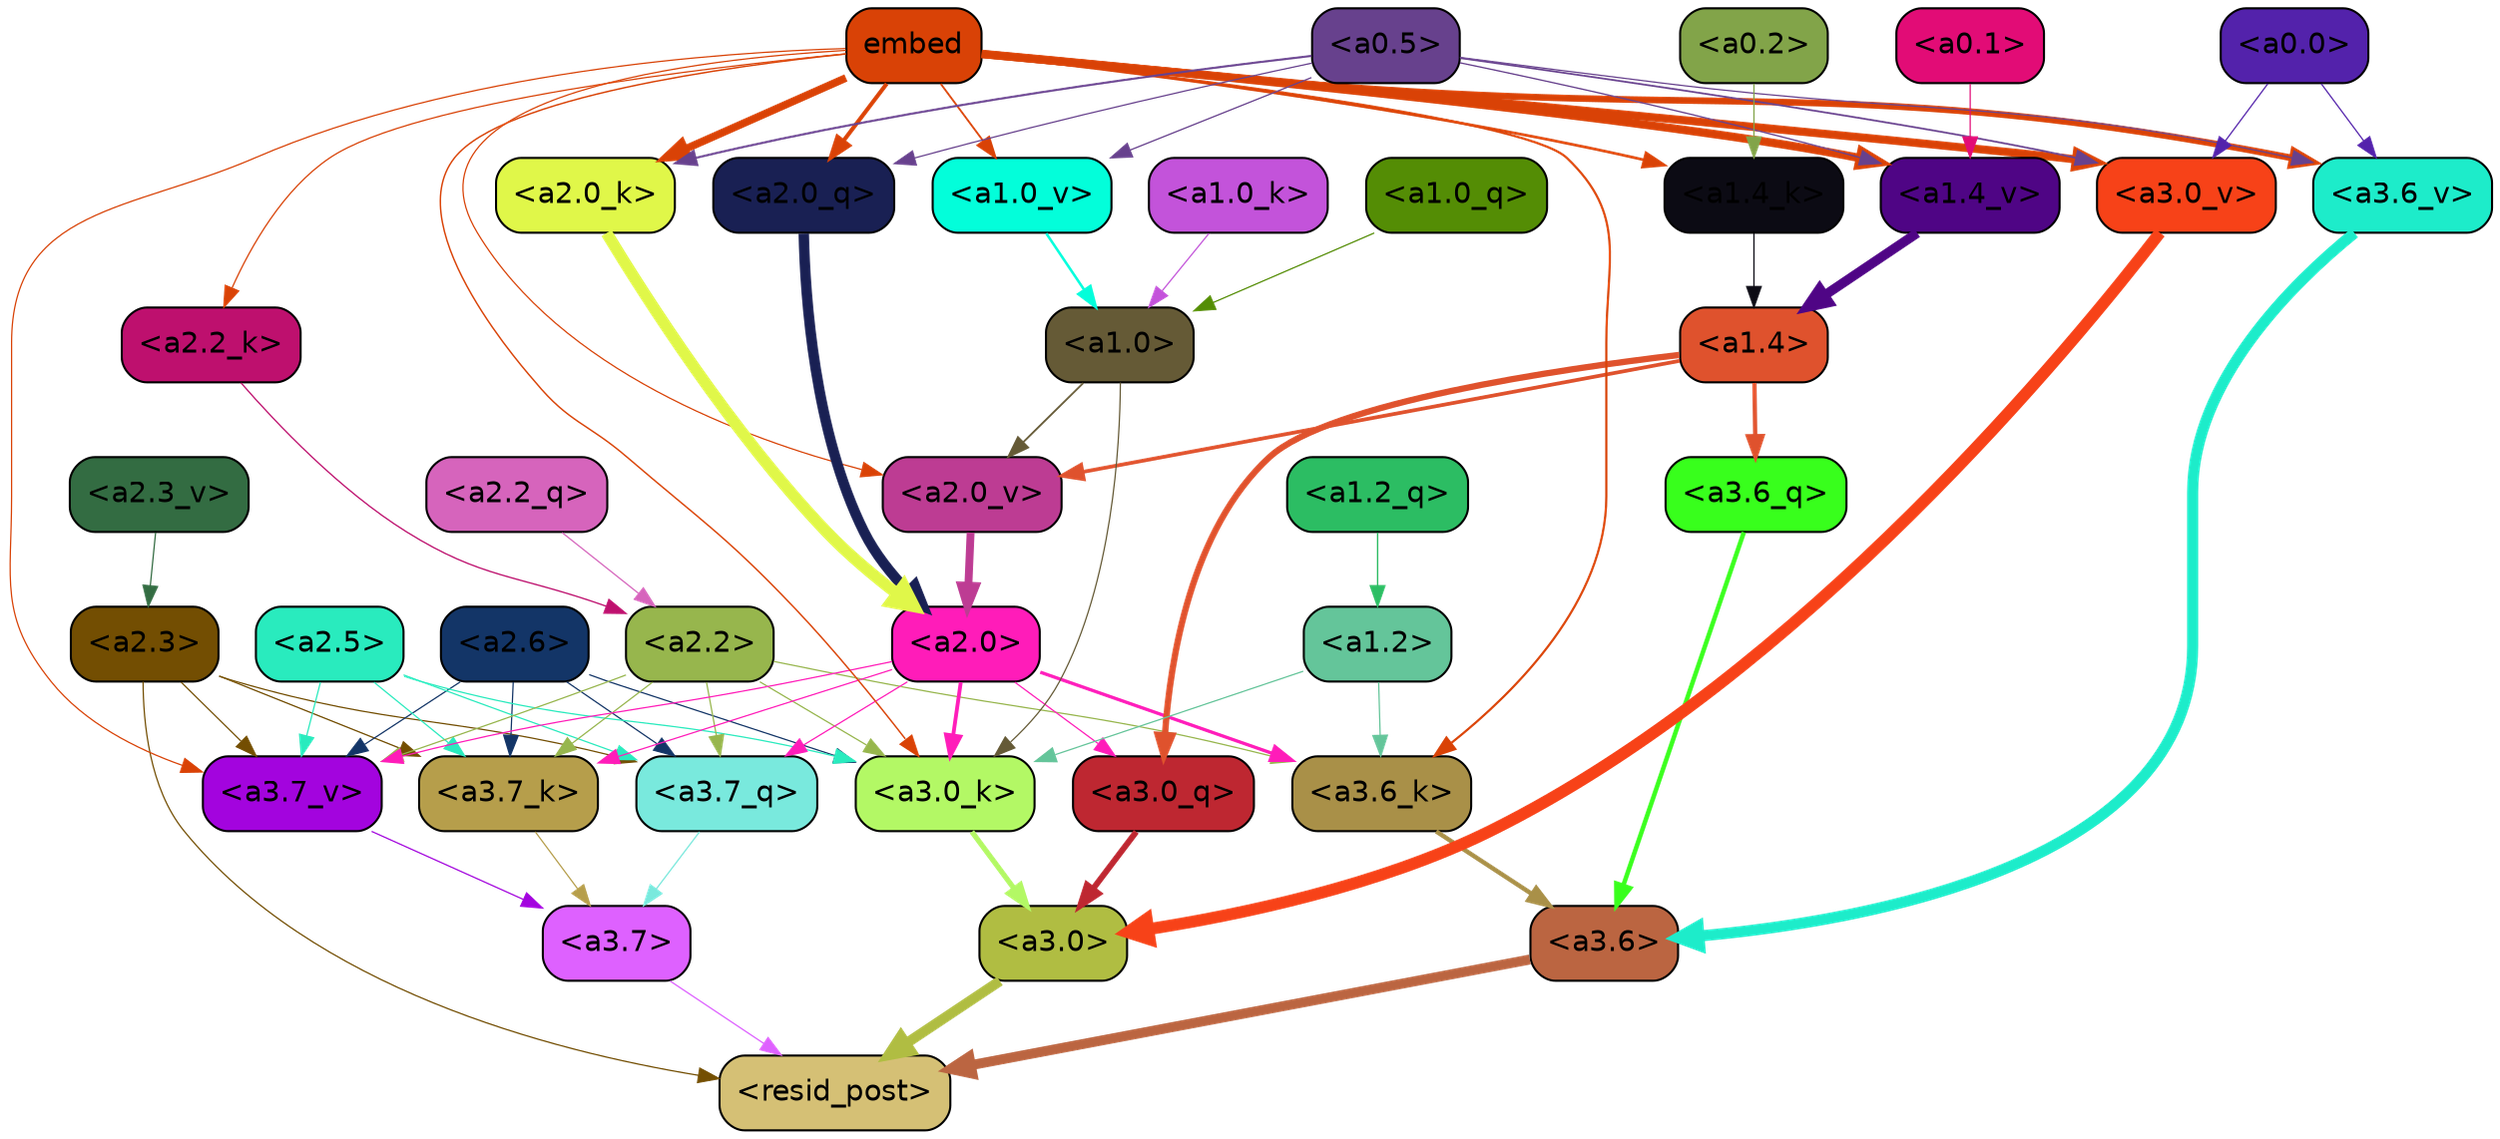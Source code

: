 strict digraph "" {
	graph [bgcolor=transparent,
		layout=dot,
		overlap=false,
		splines=true
	];
	"<a3.7>"	[color=black,
		fillcolor="#de61ff",
		fontname=Helvetica,
		shape=box,
		style="filled, rounded"];
	"<resid_post>"	[color=black,
		fillcolor="#d5c075",
		fontname=Helvetica,
		shape=box,
		style="filled, rounded"];
	"<a3.7>" -> "<resid_post>"	[color="#de61ff",
		penwidth=0.6];
	"<a3.6>"	[color=black,
		fillcolor="#bb6541",
		fontname=Helvetica,
		shape=box,
		style="filled, rounded"];
	"<a3.6>" -> "<resid_post>"	[color="#bb6541",
		penwidth=4.751592040061951];
	"<a3.0>"	[color=black,
		fillcolor="#b0bd42",
		fontname=Helvetica,
		shape=box,
		style="filled, rounded"];
	"<a3.0>" -> "<resid_post>"	[color="#b0bd42",
		penwidth=4.904066681861877];
	"<a2.3>"	[color=black,
		fillcolor="#734e02",
		fontname=Helvetica,
		shape=box,
		style="filled, rounded"];
	"<a2.3>" -> "<resid_post>"	[color="#734e02",
		penwidth=0.6];
	"<a3.7_q>"	[color=black,
		fillcolor="#79e9dd",
		fontname=Helvetica,
		shape=box,
		style="filled, rounded"];
	"<a2.3>" -> "<a3.7_q>"	[color="#734e02",
		penwidth=0.6];
	"<a3.7_k>"	[color=black,
		fillcolor="#b69e4b",
		fontname=Helvetica,
		shape=box,
		style="filled, rounded"];
	"<a2.3>" -> "<a3.7_k>"	[color="#734e02",
		penwidth=0.6];
	"<a3.7_v>"	[color=black,
		fillcolor="#a304de",
		fontname=Helvetica,
		shape=box,
		style="filled, rounded"];
	"<a2.3>" -> "<a3.7_v>"	[color="#734e02",
		penwidth=0.6];
	"<a3.7_q>" -> "<a3.7>"	[color="#79e9dd",
		penwidth=0.6];
	"<a3.6_q>"	[color=black,
		fillcolor="#38ff1c",
		fontname=Helvetica,
		shape=box,
		style="filled, rounded"];
	"<a3.6_q>" -> "<a3.6>"	[color="#38ff1c",
		penwidth=2.160832464694977];
	"<a3.0_q>"	[color=black,
		fillcolor="#be2731",
		fontname=Helvetica,
		shape=box,
		style="filled, rounded"];
	"<a3.0_q>" -> "<a3.0>"	[color="#be2731",
		penwidth=2.870753765106201];
	"<a3.7_k>" -> "<a3.7>"	[color="#b69e4b",
		penwidth=0.6];
	"<a3.6_k>"	[color=black,
		fillcolor="#a99048",
		fontname=Helvetica,
		shape=box,
		style="filled, rounded"];
	"<a3.6_k>" -> "<a3.6>"	[color="#a99048",
		penwidth=2.13908451795578];
	"<a3.0_k>"	[color=black,
		fillcolor="#b3f865",
		fontname=Helvetica,
		shape=box,
		style="filled, rounded"];
	"<a3.0_k>" -> "<a3.0>"	[color="#b3f865",
		penwidth=2.520303964614868];
	"<a3.7_v>" -> "<a3.7>"	[color="#a304de",
		penwidth=0.6];
	"<a3.6_v>"	[color=black,
		fillcolor="#1decca",
		fontname=Helvetica,
		shape=box,
		style="filled, rounded"];
	"<a3.6_v>" -> "<a3.6>"	[color="#1decca",
		penwidth=5.297133803367615];
	"<a3.0_v>"	[color=black,
		fillcolor="#f74218",
		fontname=Helvetica,
		shape=box,
		style="filled, rounded"];
	"<a3.0_v>" -> "<a3.0>"	[color="#f74218",
		penwidth=5.680712580680847];
	"<a2.6>"	[color=black,
		fillcolor="#133567",
		fontname=Helvetica,
		shape=box,
		style="filled, rounded"];
	"<a2.6>" -> "<a3.7_q>"	[color="#133567",
		penwidth=0.6];
	"<a2.6>" -> "<a3.7_k>"	[color="#133567",
		penwidth=0.6];
	"<a2.6>" -> "<a3.0_k>"	[color="#133567",
		penwidth=0.6];
	"<a2.6>" -> "<a3.7_v>"	[color="#133567",
		penwidth=0.6];
	"<a2.5>"	[color=black,
		fillcolor="#29ebbe",
		fontname=Helvetica,
		shape=box,
		style="filled, rounded"];
	"<a2.5>" -> "<a3.7_q>"	[color="#29ebbe",
		penwidth=0.6];
	"<a2.5>" -> "<a3.7_k>"	[color="#29ebbe",
		penwidth=0.6];
	"<a2.5>" -> "<a3.0_k>"	[color="#29ebbe",
		penwidth=0.6];
	"<a2.5>" -> "<a3.7_v>"	[color="#29ebbe",
		penwidth=0.6];
	"<a2.2>"	[color=black,
		fillcolor="#97b64d",
		fontname=Helvetica,
		shape=box,
		style="filled, rounded"];
	"<a2.2>" -> "<a3.7_q>"	[color="#97b64d",
		penwidth=0.6];
	"<a2.2>" -> "<a3.7_k>"	[color="#97b64d",
		penwidth=0.6];
	"<a2.2>" -> "<a3.6_k>"	[color="#97b64d",
		penwidth=0.6];
	"<a2.2>" -> "<a3.0_k>"	[color="#97b64d",
		penwidth=0.6];
	"<a2.2>" -> "<a3.7_v>"	[color="#97b64d",
		penwidth=0.6];
	"<a2.0>"	[color=black,
		fillcolor="#ff1cb9",
		fontname=Helvetica,
		shape=box,
		style="filled, rounded"];
	"<a2.0>" -> "<a3.7_q>"	[color="#ff1cb9",
		penwidth=0.6];
	"<a2.0>" -> "<a3.0_q>"	[color="#ff1cb9",
		penwidth=0.6];
	"<a2.0>" -> "<a3.7_k>"	[color="#ff1cb9",
		penwidth=0.6];
	"<a2.0>" -> "<a3.6_k>"	[color="#ff1cb9",
		penwidth=1.5897698998451233];
	"<a2.0>" -> "<a3.0_k>"	[color="#ff1cb9",
		penwidth=1.8405593037605286];
	"<a2.0>" -> "<a3.7_v>"	[color="#ff1cb9",
		penwidth=0.6];
	"<a1.4>"	[color=black,
		fillcolor="#df522d",
		fontname=Helvetica,
		shape=box,
		style="filled, rounded"];
	"<a1.4>" -> "<a3.6_q>"	[color="#df522d",
		penwidth=2.0260728895664215];
	"<a1.4>" -> "<a3.0_q>"	[color="#df522d",
		penwidth=3.0185627341270447];
	"<a2.0_v>"	[color=black,
		fillcolor="#bd3c93",
		fontname=Helvetica,
		shape=box,
		style="filled, rounded"];
	"<a1.4>" -> "<a2.0_v>"	[color="#df522d",
		penwidth=1.7970525026321411];
	"<a1.2>"	[color=black,
		fillcolor="#64c59a",
		fontname=Helvetica,
		shape=box,
		style="filled, rounded"];
	"<a1.2>" -> "<a3.6_k>"	[color="#64c59a",
		penwidth=0.6];
	"<a1.2>" -> "<a3.0_k>"	[color="#64c59a",
		penwidth=0.6];
	embed	[color=black,
		fillcolor="#d94206",
		fontname=Helvetica,
		shape=box,
		style="filled, rounded"];
	embed -> "<a3.6_k>"	[color="#d94206",
		penwidth=1.046662151813507];
	embed -> "<a3.0_k>"	[color="#d94206",
		penwidth=0.6995279788970947];
	embed -> "<a3.7_v>"	[color="#d94206",
		penwidth=0.6];
	embed -> "<a3.6_v>"	[color="#d94206",
		penwidth=3.1840110421180725];
	embed -> "<a3.0_v>"	[color="#d94206",
		penwidth=3.9005755856633186];
	"<a2.0_q>"	[color=black,
		fillcolor="#192053",
		fontname=Helvetica,
		shape=box,
		style="filled, rounded"];
	embed -> "<a2.0_q>"	[color="#d94206",
		penwidth=1.9669389724731445];
	"<a2.2_k>"	[color=black,
		fillcolor="#be106e",
		fontname=Helvetica,
		shape=box,
		style="filled, rounded"];
	embed -> "<a2.2_k>"	[color="#d94206",
		penwidth=0.6];
	"<a2.0_k>"	[color=black,
		fillcolor="#e0f749",
		fontname=Helvetica,
		shape=box,
		style="filled, rounded"];
	embed -> "<a2.0_k>"	[color="#d94206",
		penwidth=3.6898754835128784];
	embed -> "<a2.0_v>"	[color="#d94206",
		penwidth=0.6];
	"<a1.4_k>"	[color=black,
		fillcolor="#0c0b14",
		fontname=Helvetica,
		shape=box,
		style="filled, rounded"];
	embed -> "<a1.4_k>"	[color="#d94206",
		penwidth=1.2758672684431076];
	"<a1.4_v>"	[color=black,
		fillcolor="#4f0585",
		fontname=Helvetica,
		shape=box,
		style="filled, rounded"];
	embed -> "<a1.4_v>"	[color="#d94206",
		penwidth=3.992354243993759];
	"<a1.0_v>"	[color=black,
		fillcolor="#03feda",
		fontname=Helvetica,
		shape=box,
		style="filled, rounded"];
	embed -> "<a1.0_v>"	[color="#d94206",
		penwidth=0.8768336176872253];
	"<a1.0>"	[color=black,
		fillcolor="#655a36",
		fontname=Helvetica,
		shape=box,
		style="filled, rounded"];
	"<a1.0>" -> "<a3.0_k>"	[color="#655a36",
		penwidth=0.6];
	"<a1.0>" -> "<a2.0_v>"	[color="#655a36",
		penwidth=0.8836666345596313];
	"<a0.5>"	[color=black,
		fillcolor="#67418d",
		fontname=Helvetica,
		shape=box,
		style="filled, rounded"];
	"<a0.5>" -> "<a3.6_v>"	[color="#67418d",
		penwidth=0.6];
	"<a0.5>" -> "<a3.0_v>"	[color="#67418d",
		penwidth=0.8493617177009583];
	"<a0.5>" -> "<a2.0_q>"	[color="#67418d",
		penwidth=0.6];
	"<a0.5>" -> "<a2.0_k>"	[color="#67418d",
		penwidth=0.9942188858985901];
	"<a0.5>" -> "<a1.4_v>"	[color="#67418d",
		penwidth=0.6379710733890533];
	"<a0.5>" -> "<a1.0_v>"	[color="#67418d",
		penwidth=0.6];
	"<a0.0>"	[color=black,
		fillcolor="#5322ab",
		fontname=Helvetica,
		shape=box,
		style="filled, rounded"];
	"<a0.0>" -> "<a3.6_v>"	[color="#5322ab",
		penwidth=0.6];
	"<a0.0>" -> "<a3.0_v>"	[color="#5322ab",
		penwidth=0.6];
	"<a2.2_q>"	[color=black,
		fillcolor="#d664bc",
		fontname=Helvetica,
		shape=box,
		style="filled, rounded"];
	"<a2.2_q>" -> "<a2.2>"	[color="#d664bc",
		penwidth=0.6];
	"<a2.0_q>" -> "<a2.0>"	[color="#192053",
		penwidth=5.0040658712387085];
	"<a2.2_k>" -> "<a2.2>"	[color="#be106e",
		penwidth=0.6304321400821209];
	"<a2.0_k>" -> "<a2.0>"	[color="#e0f749",
		penwidth=5.6445024609565735];
	"<a2.3_v>"	[color=black,
		fillcolor="#336c42",
		fontname=Helvetica,
		shape=box,
		style="filled, rounded"];
	"<a2.3_v>" -> "<a2.3>"	[color="#336c42",
		penwidth=0.6];
	"<a2.0_v>" -> "<a2.0>"	[color="#bd3c93",
		penwidth=3.781584322452545];
	"<a1.2_q>"	[color=black,
		fillcolor="#2cbd63",
		fontname=Helvetica,
		shape=box,
		style="filled, rounded"];
	"<a1.2_q>" -> "<a1.2>"	[color="#2cbd63",
		penwidth=0.6481351256370544];
	"<a1.0_q>"	[color=black,
		fillcolor="#548d05",
		fontname=Helvetica,
		shape=box,
		style="filled, rounded"];
	"<a1.0_q>" -> "<a1.0>"	[color="#548d05",
		penwidth=0.6];
	"<a1.4_k>" -> "<a1.4>"	[color="#0c0b14",
		penwidth=0.6];
	"<a1.0_k>"	[color=black,
		fillcolor="#c353da",
		fontname=Helvetica,
		shape=box,
		style="filled, rounded"];
	"<a1.0_k>" -> "<a1.0>"	[color="#c353da",
		penwidth=0.6];
	"<a1.4_v>" -> "<a1.4>"	[color="#4f0585",
		penwidth=4.602061748504639];
	"<a1.0_v>" -> "<a1.0>"	[color="#03feda",
		penwidth=1.227757602930069];
	"<a0.2>"	[color=black,
		fillcolor="#82a449",
		fontname=Helvetica,
		shape=box,
		style="filled, rounded"];
	"<a0.2>" -> "<a1.4_k>"	[color="#82a449",
		penwidth=0.6];
	"<a0.1>"	[color=black,
		fillcolor="#e20c76",
		fontname=Helvetica,
		shape=box,
		style="filled, rounded"];
	"<a0.1>" -> "<a1.4_v>"	[color="#e20c76",
		penwidth=0.6];
}
